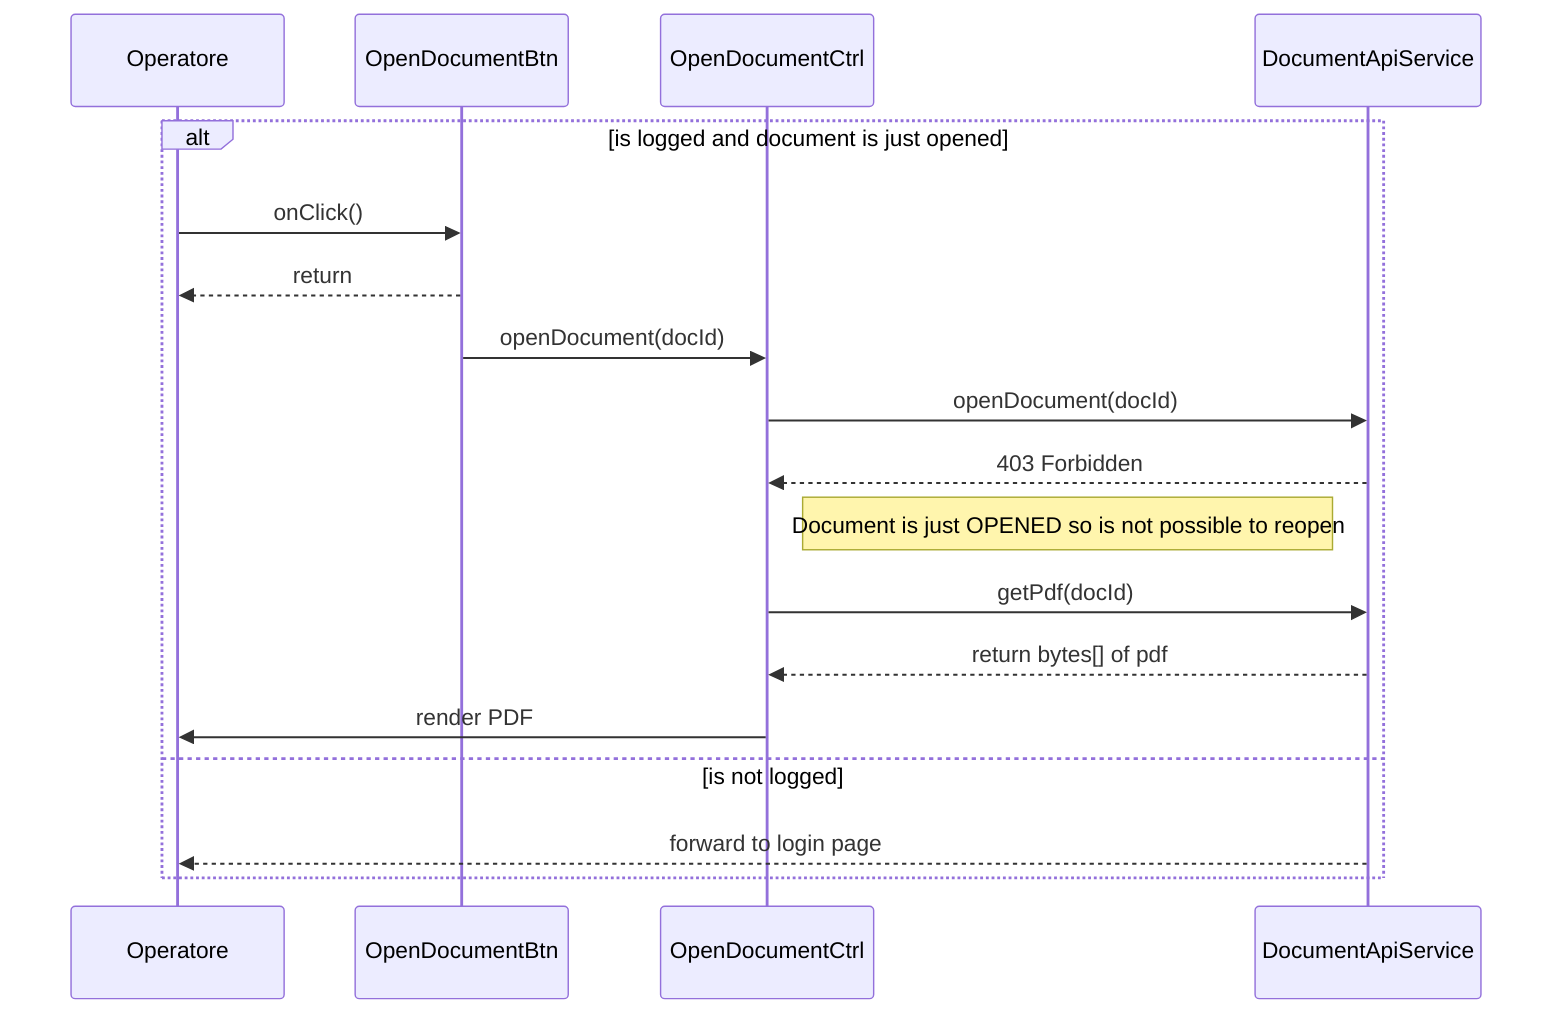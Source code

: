 sequenceDiagram
    alt is logged and document is just opened   	 
        Operatore->>OpenDocumentBtn: onClick()
        OpenDocumentBtn-->>Operatore: return
        OpenDocumentBtn->>OpenDocumentCtrl: openDocument(docId)        
        OpenDocumentCtrl->>DocumentApiService: openDocument(docId)
        DocumentApiService-->>OpenDocumentCtrl: 403 Forbidden 
        Note right of OpenDocumentCtrl: Document is just OPENED so is not possible to reopen
        OpenDocumentCtrl->>DocumentApiService: getPdf(docId)
        DocumentApiService-->>OpenDocumentCtrl: return bytes[] of pdf
        OpenDocumentCtrl->>Operatore: render PDF
    else is not logged    	
    	DocumentApiService-->>Operatore: forward to login page
    end